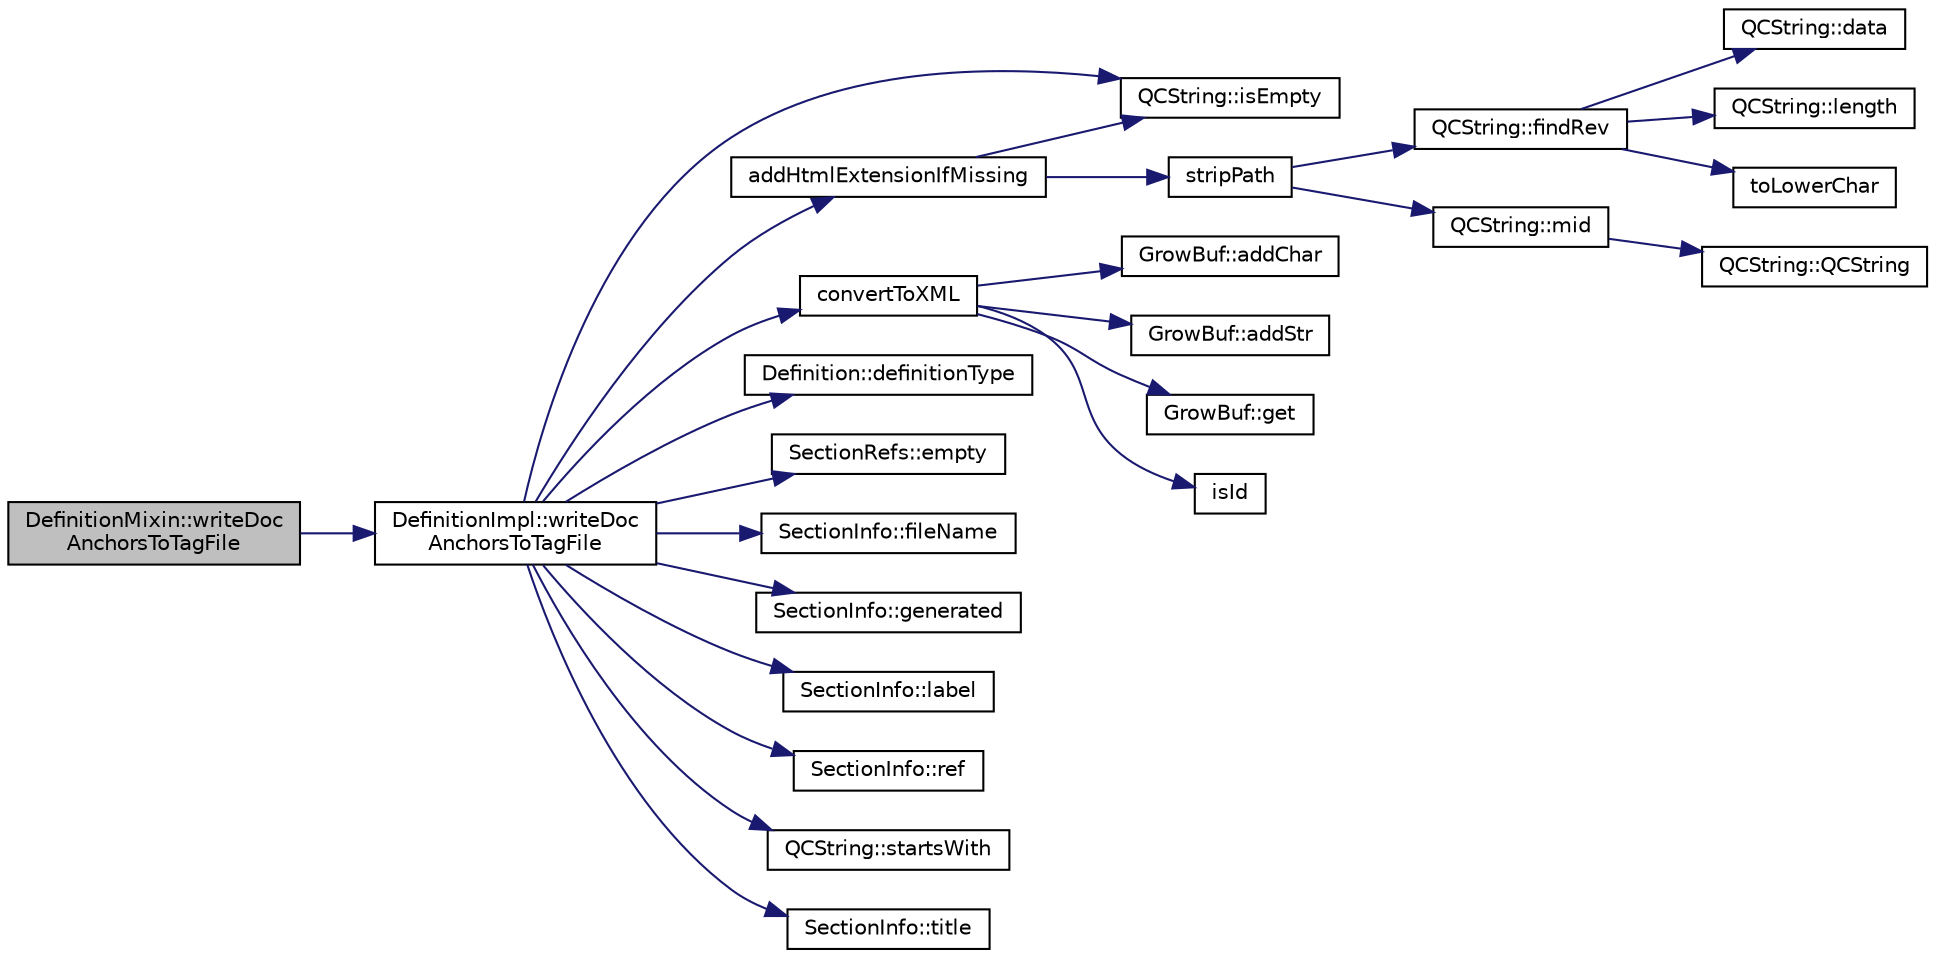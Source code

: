 digraph "DefinitionMixin::writeDocAnchorsToTagFile"
{
 // LATEX_PDF_SIZE
  edge [fontname="Helvetica",fontsize="10",labelfontname="Helvetica",labelfontsize="10"];
  node [fontname="Helvetica",fontsize="10",shape=record];
  rankdir="LR";
  Node1 [label="DefinitionMixin::writeDoc\lAnchorsToTagFile",height=0.2,width=0.4,color="black", fillcolor="grey75", style="filled", fontcolor="black",tooltip=" "];
  Node1 -> Node2 [color="midnightblue",fontsize="10",style="solid"];
  Node2 [label="DefinitionImpl::writeDoc\lAnchorsToTagFile",height=0.2,width=0.4,color="black", fillcolor="white", style="filled",URL="$classDefinitionImpl.html#afb6a683a89f794ddafb8f8fd1cb55fc9",tooltip=" "];
  Node2 -> Node3 [color="midnightblue",fontsize="10",style="solid"];
  Node3 [label="addHtmlExtensionIfMissing",height=0.2,width=0.4,color="black", fillcolor="white", style="filled",URL="$util_8cpp.html#a36c74291c5a9adc05d5cb6c0932f6b82",tooltip=" "];
  Node3 -> Node4 [color="midnightblue",fontsize="10",style="solid"];
  Node4 [label="QCString::isEmpty",height=0.2,width=0.4,color="black", fillcolor="white", style="filled",URL="$classQCString.html#a621c4090d69ad7d05ef8e5234376c3d8",tooltip=" "];
  Node3 -> Node5 [color="midnightblue",fontsize="10",style="solid"];
  Node5 [label="stripPath",height=0.2,width=0.4,color="black", fillcolor="white", style="filled",URL="$util_8cpp.html#a3d37ec79f266698bd836af54ba75e63e",tooltip=" "];
  Node5 -> Node6 [color="midnightblue",fontsize="10",style="solid"];
  Node6 [label="QCString::findRev",height=0.2,width=0.4,color="black", fillcolor="white", style="filled",URL="$classQCString.html#ab47a6435c16d61d04fb448f1080b4e26",tooltip=" "];
  Node6 -> Node7 [color="midnightblue",fontsize="10",style="solid"];
  Node7 [label="QCString::data",height=0.2,width=0.4,color="black", fillcolor="white", style="filled",URL="$classQCString.html#ac3aa3ac1a1c36d3305eba22a2eb0d098",tooltip=" "];
  Node6 -> Node8 [color="midnightblue",fontsize="10",style="solid"];
  Node8 [label="QCString::length",height=0.2,width=0.4,color="black", fillcolor="white", style="filled",URL="$classQCString.html#ac52596733e9110b778019946d73fb268",tooltip=" "];
  Node6 -> Node9 [color="midnightblue",fontsize="10",style="solid"];
  Node9 [label="toLowerChar",height=0.2,width=0.4,color="black", fillcolor="white", style="filled",URL="$qcstring_8cpp.html#a4e545641f98651d4fb8299b407721f9b",tooltip=" "];
  Node5 -> Node10 [color="midnightblue",fontsize="10",style="solid"];
  Node10 [label="QCString::mid",height=0.2,width=0.4,color="black", fillcolor="white", style="filled",URL="$classQCString.html#a27136caf9c0bc4daca574cda6f113551",tooltip=" "];
  Node10 -> Node11 [color="midnightblue",fontsize="10",style="solid"];
  Node11 [label="QCString::QCString",height=0.2,width=0.4,color="black", fillcolor="white", style="filled",URL="$classQCString.html#ad691e1087cc03e14e00d1147ae0ecab7",tooltip=" "];
  Node2 -> Node12 [color="midnightblue",fontsize="10",style="solid"];
  Node12 [label="convertToXML",height=0.2,width=0.4,color="black", fillcolor="white", style="filled",URL="$util_8cpp.html#a93c7f78ab05807663dd8947d0dd5423f",tooltip=" "];
  Node12 -> Node13 [color="midnightblue",fontsize="10",style="solid"];
  Node13 [label="GrowBuf::addChar",height=0.2,width=0.4,color="black", fillcolor="white", style="filled",URL="$classGrowBuf.html#a46b4677f555d2abc718f26e71a59efda",tooltip=" "];
  Node12 -> Node14 [color="midnightblue",fontsize="10",style="solid"];
  Node14 [label="GrowBuf::addStr",height=0.2,width=0.4,color="black", fillcolor="white", style="filled",URL="$classGrowBuf.html#a5e0ff6d9f7a7139725d77a9d669340f3",tooltip=" "];
  Node12 -> Node15 [color="midnightblue",fontsize="10",style="solid"];
  Node15 [label="GrowBuf::get",height=0.2,width=0.4,color="black", fillcolor="white", style="filled",URL="$classGrowBuf.html#a88d6408723b8c1a58187f24da81dfd5e",tooltip=" "];
  Node12 -> Node16 [color="midnightblue",fontsize="10",style="solid"];
  Node16 [label="isId",height=0.2,width=0.4,color="black", fillcolor="white", style="filled",URL="$util_8h.html#ae320c88a8522836f00095d566529046f",tooltip=" "];
  Node2 -> Node17 [color="midnightblue",fontsize="10",style="solid"];
  Node17 [label="Definition::definitionType",height=0.2,width=0.4,color="black", fillcolor="white", style="filled",URL="$classDefinition.html#a526c39074637d4b17a3f67df56d961ff",tooltip=" "];
  Node2 -> Node18 [color="midnightblue",fontsize="10",style="solid"];
  Node18 [label="SectionRefs::empty",height=0.2,width=0.4,color="black", fillcolor="white", style="filled",URL="$classSectionRefs.html#a3efa721d8017a60e0c5e8847af4c320e",tooltip=" "];
  Node2 -> Node19 [color="midnightblue",fontsize="10",style="solid"];
  Node19 [label="SectionInfo::fileName",height=0.2,width=0.4,color="black", fillcolor="white", style="filled",URL="$classSectionInfo.html#a84093d8cc48b4734f6e603de33d398d5",tooltip=" "];
  Node2 -> Node20 [color="midnightblue",fontsize="10",style="solid"];
  Node20 [label="SectionInfo::generated",height=0.2,width=0.4,color="black", fillcolor="white", style="filled",URL="$classSectionInfo.html#aa473b1eb03f359482be5c417e1b4d38f",tooltip=" "];
  Node2 -> Node4 [color="midnightblue",fontsize="10",style="solid"];
  Node2 -> Node21 [color="midnightblue",fontsize="10",style="solid"];
  Node21 [label="SectionInfo::label",height=0.2,width=0.4,color="black", fillcolor="white", style="filled",URL="$classSectionInfo.html#a3028bd10d3288ef120bd833e0ebc57ab",tooltip=" "];
  Node2 -> Node22 [color="midnightblue",fontsize="10",style="solid"];
  Node22 [label="SectionInfo::ref",height=0.2,width=0.4,color="black", fillcolor="white", style="filled",URL="$classSectionInfo.html#a56019937eddafde2ba6df46dff4e1bef",tooltip=" "];
  Node2 -> Node23 [color="midnightblue",fontsize="10",style="solid"];
  Node23 [label="QCString::startsWith",height=0.2,width=0.4,color="black", fillcolor="white", style="filled",URL="$classQCString.html#a1f43c0a4958cf17f086dc0e3a4b13a68",tooltip=" "];
  Node2 -> Node24 [color="midnightblue",fontsize="10",style="solid"];
  Node24 [label="SectionInfo::title",height=0.2,width=0.4,color="black", fillcolor="white", style="filled",URL="$classSectionInfo.html#ac6aefd1d628bbdb94dc3b8e176a72f9b",tooltip=" "];
}
